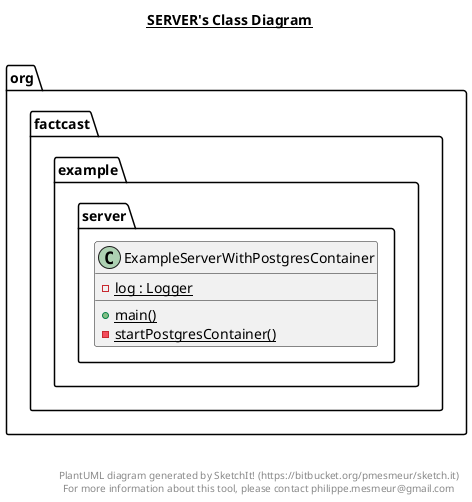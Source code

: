 @startuml

title __SERVER's Class Diagram__\n

  namespace org.factcast.example.server {
    class org.factcast.example.server.ExampleServerWithPostgresContainer {
        {static} - log : Logger
        {static} + main()
        {static} - startPostgresContainer()
    }
  }
  



right footer


PlantUML diagram generated by SketchIt! (https://bitbucket.org/pmesmeur/sketch.it)
For more information about this tool, please contact philippe.mesmeur@gmail.com
endfooter

@enduml
